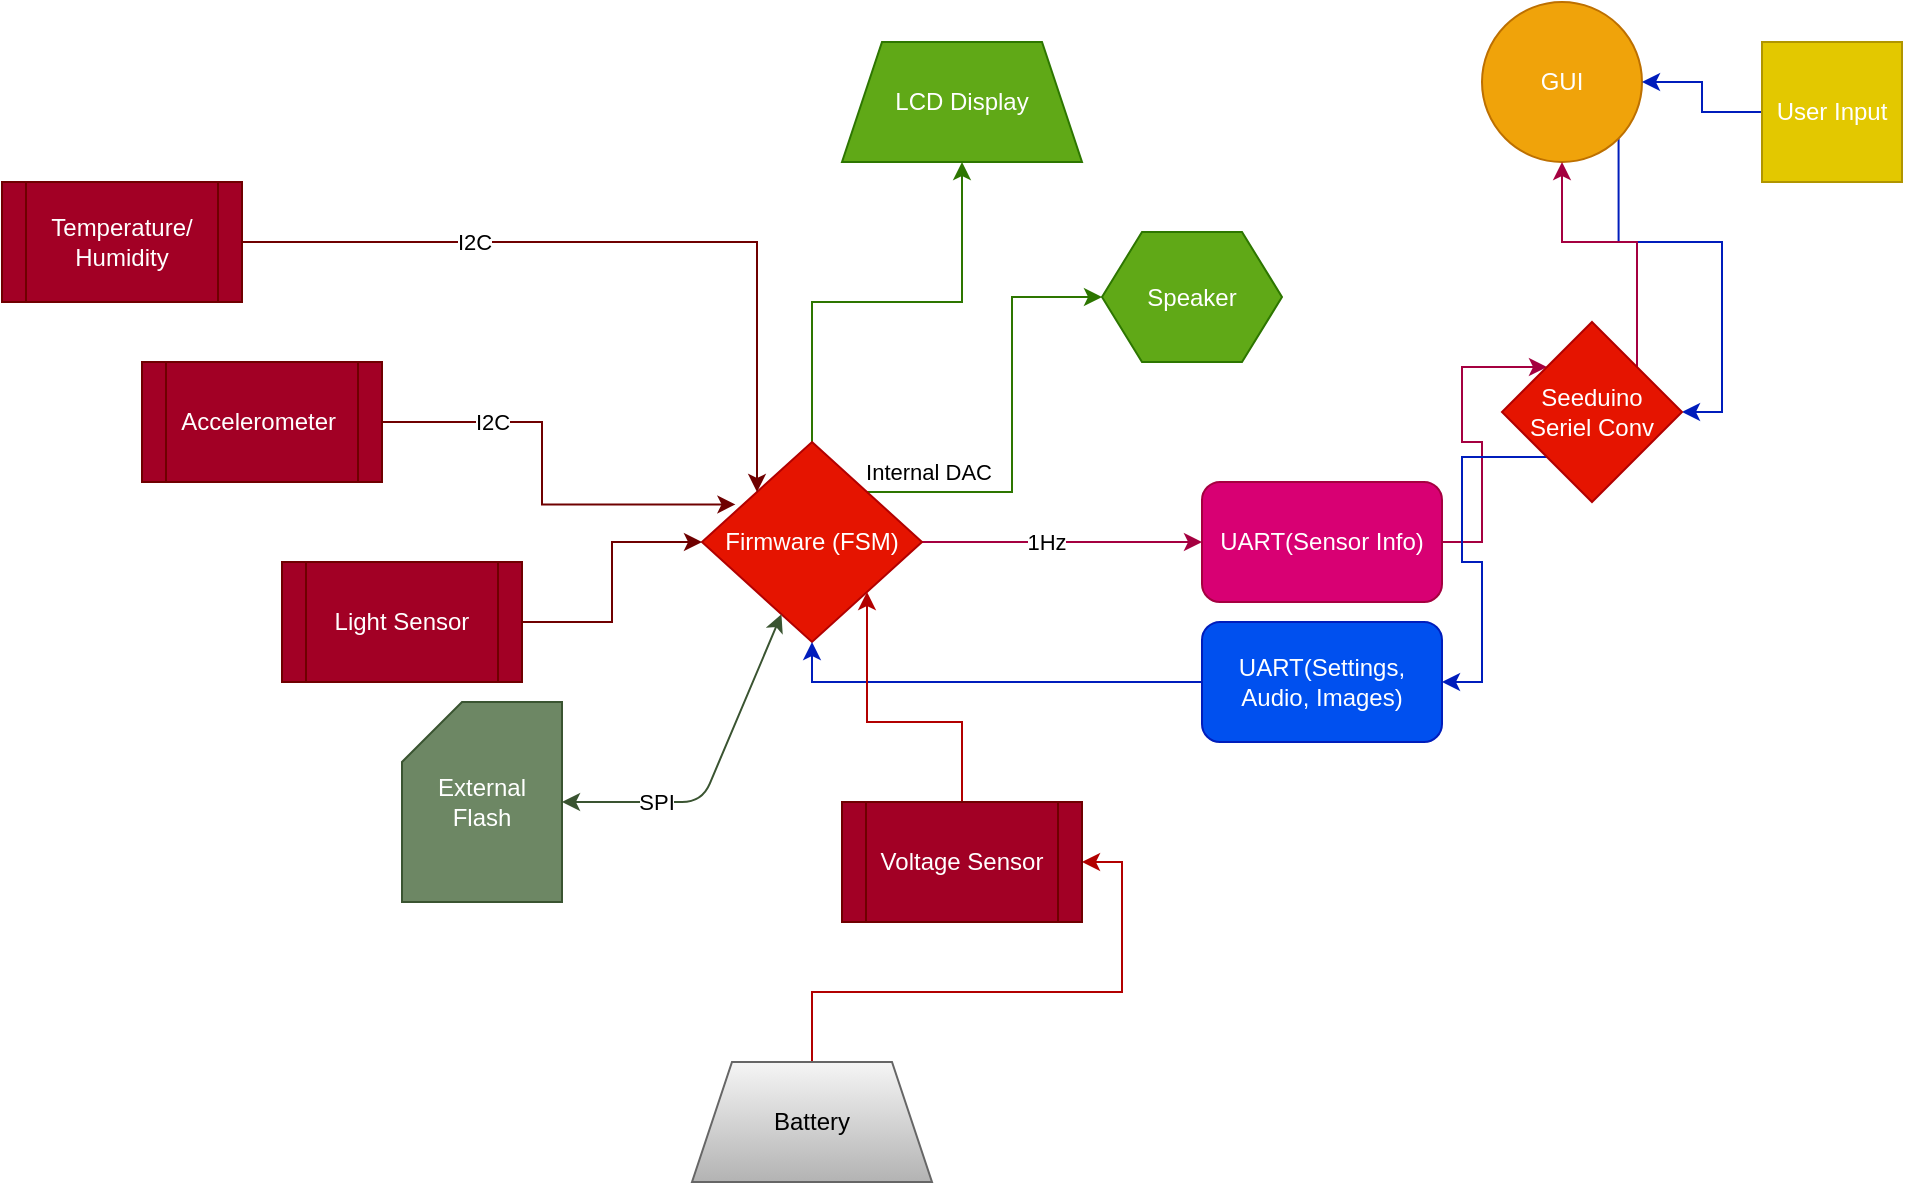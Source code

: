 <mxfile version="13.6.9" type="device"><diagram id="C5RBs43oDa-KdzZeNtuy" name="Page-1"><mxGraphModel dx="1185" dy="603" grid="1" gridSize="10" guides="1" tooltips="1" connect="1" arrows="1" fold="1" page="1" pageScale="1" pageWidth="3300" pageHeight="4681" math="0" shadow="0"><root><mxCell id="WIyWlLk6GJQsqaUBKTNV-0"/><mxCell id="WIyWlLk6GJQsqaUBKTNV-1" parent="WIyWlLk6GJQsqaUBKTNV-0"/><mxCell id="NZGnU2Zu6OyTT6qkTzFh-62" style="edgeStyle=orthogonalEdgeStyle;rounded=0;orthogonalLoop=1;jettySize=auto;html=1;exitX=1;exitY=1;exitDx=0;exitDy=0;entryX=1;entryY=0.5;entryDx=0;entryDy=0;fillColor=#0050ef;strokeColor=#001DBC;" edge="1" parent="WIyWlLk6GJQsqaUBKTNV-1" source="NZGnU2Zu6OyTT6qkTzFh-1" target="NZGnU2Zu6OyTT6qkTzFh-49"><mxGeometry relative="1" as="geometry"/></mxCell><mxCell id="NZGnU2Zu6OyTT6qkTzFh-1" value="GUI" style="ellipse;whiteSpace=wrap;html=1;aspect=fixed;fillColor=#f0a30a;strokeColor=#BD7000;fontColor=#ffffff;" vertex="1" parent="WIyWlLk6GJQsqaUBKTNV-1"><mxGeometry x="880" y="30" width="80" height="80" as="geometry"/></mxCell><mxCell id="NZGnU2Zu6OyTT6qkTzFh-33" style="edgeStyle=orthogonalEdgeStyle;rounded=0;orthogonalLoop=1;jettySize=auto;html=1;exitX=0;exitY=0.5;exitDx=0;exitDy=0;entryX=1;entryY=0.5;entryDx=0;entryDy=0;fillColor=#0050ef;strokeColor=#001DBC;" edge="1" parent="WIyWlLk6GJQsqaUBKTNV-1" source="NZGnU2Zu6OyTT6qkTzFh-2" target="NZGnU2Zu6OyTT6qkTzFh-1"><mxGeometry relative="1" as="geometry"/></mxCell><mxCell id="NZGnU2Zu6OyTT6qkTzFh-2" value="User Input" style="whiteSpace=wrap;html=1;aspect=fixed;fillColor=#e3c800;strokeColor=#B09500;fontColor=#ffffff;" vertex="1" parent="WIyWlLk6GJQsqaUBKTNV-1"><mxGeometry x="1020" y="50" width="70" height="70" as="geometry"/></mxCell><mxCell id="NZGnU2Zu6OyTT6qkTzFh-16" style="edgeStyle=orthogonalEdgeStyle;rounded=0;orthogonalLoop=1;jettySize=auto;html=1;exitX=1;exitY=0.5;exitDx=0;exitDy=0;entryX=0;entryY=0.5;entryDx=0;entryDy=0;fillColor=#d80073;strokeColor=#A50040;" edge="1" parent="WIyWlLk6GJQsqaUBKTNV-1" source="NZGnU2Zu6OyTT6qkTzFh-4" target="NZGnU2Zu6OyTT6qkTzFh-5"><mxGeometry relative="1" as="geometry"/></mxCell><mxCell id="NZGnU2Zu6OyTT6qkTzFh-32" value="1Hz" style="edgeLabel;html=1;align=center;verticalAlign=middle;resizable=0;points=[];" vertex="1" connectable="0" parent="NZGnU2Zu6OyTT6qkTzFh-16"><mxGeometry x="-0.114" relative="1" as="geometry"><mxPoint as="offset"/></mxGeometry></mxCell><mxCell id="NZGnU2Zu6OyTT6qkTzFh-46" style="edgeStyle=orthogonalEdgeStyle;rounded=0;orthogonalLoop=1;jettySize=auto;html=1;exitX=1;exitY=0;exitDx=0;exitDy=0;entryX=0;entryY=0.5;entryDx=0;entryDy=0;fillColor=#60a917;strokeColor=#2D7600;" edge="1" parent="WIyWlLk6GJQsqaUBKTNV-1" source="NZGnU2Zu6OyTT6qkTzFh-4" target="NZGnU2Zu6OyTT6qkTzFh-45"><mxGeometry relative="1" as="geometry"/></mxCell><mxCell id="NZGnU2Zu6OyTT6qkTzFh-47" value="Internal DAC" style="edgeLabel;html=1;align=center;verticalAlign=middle;resizable=0;points=[];" vertex="1" connectable="0" parent="NZGnU2Zu6OyTT6qkTzFh-46"><mxGeometry x="-0.48" relative="1" as="geometry"><mxPoint x="-25.83" y="-10" as="offset"/></mxGeometry></mxCell><mxCell id="NZGnU2Zu6OyTT6qkTzFh-61" style="edgeStyle=orthogonalEdgeStyle;rounded=0;orthogonalLoop=1;jettySize=auto;html=1;exitX=0.5;exitY=0;exitDx=0;exitDy=0;entryX=0.5;entryY=1;entryDx=0;entryDy=0;fillColor=#60a917;strokeColor=#2D7600;" edge="1" parent="WIyWlLk6GJQsqaUBKTNV-1" source="NZGnU2Zu6OyTT6qkTzFh-4" target="NZGnU2Zu6OyTT6qkTzFh-34"><mxGeometry relative="1" as="geometry"/></mxCell><mxCell id="NZGnU2Zu6OyTT6qkTzFh-4" value="Firmware (FSM)" style="rhombus;whiteSpace=wrap;html=1;fillColor=#e51400;strokeColor=#B20000;fontColor=#ffffff;" vertex="1" parent="WIyWlLk6GJQsqaUBKTNV-1"><mxGeometry x="490" y="250" width="110" height="100" as="geometry"/></mxCell><mxCell id="NZGnU2Zu6OyTT6qkTzFh-53" style="edgeStyle=orthogonalEdgeStyle;rounded=0;orthogonalLoop=1;jettySize=auto;html=1;exitX=1;exitY=0.5;exitDx=0;exitDy=0;entryX=0;entryY=0;entryDx=0;entryDy=0;fillColor=#d80073;strokeColor=#A50040;" edge="1" parent="WIyWlLk6GJQsqaUBKTNV-1" source="NZGnU2Zu6OyTT6qkTzFh-5" target="NZGnU2Zu6OyTT6qkTzFh-49"><mxGeometry relative="1" as="geometry"/></mxCell><mxCell id="NZGnU2Zu6OyTT6qkTzFh-5" value="UART(Sensor Info)" style="rounded=1;whiteSpace=wrap;html=1;fillColor=#d80073;strokeColor=#A50040;fontColor=#ffffff;" vertex="1" parent="WIyWlLk6GJQsqaUBKTNV-1"><mxGeometry x="740" y="270" width="120" height="60" as="geometry"/></mxCell><mxCell id="NZGnU2Zu6OyTT6qkTzFh-20" style="edgeStyle=orthogonalEdgeStyle;rounded=0;orthogonalLoop=1;jettySize=auto;html=1;exitX=0;exitY=0.5;exitDx=0;exitDy=0;entryX=0.5;entryY=1;entryDx=0;entryDy=0;fillColor=#0050ef;strokeColor=#001DBC;" edge="1" parent="WIyWlLk6GJQsqaUBKTNV-1" source="NZGnU2Zu6OyTT6qkTzFh-18" target="NZGnU2Zu6OyTT6qkTzFh-4"><mxGeometry relative="1" as="geometry"/></mxCell><mxCell id="NZGnU2Zu6OyTT6qkTzFh-18" value="UART(Settings, Audio, Images)" style="rounded=1;whiteSpace=wrap;html=1;fillColor=#0050ef;strokeColor=#001DBC;fontColor=#ffffff;" vertex="1" parent="WIyWlLk6GJQsqaUBKTNV-1"><mxGeometry x="740" y="340" width="120" height="60" as="geometry"/></mxCell><mxCell id="NZGnU2Zu6OyTT6qkTzFh-29" style="edgeStyle=orthogonalEdgeStyle;rounded=0;orthogonalLoop=1;jettySize=auto;html=1;exitX=1;exitY=0.5;exitDx=0;exitDy=0;entryX=0;entryY=0;entryDx=0;entryDy=0;fillColor=#a20025;strokeColor=#6F0000;" edge="1" parent="WIyWlLk6GJQsqaUBKTNV-1" source="NZGnU2Zu6OyTT6qkTzFh-24" target="NZGnU2Zu6OyTT6qkTzFh-4"><mxGeometry relative="1" as="geometry"/></mxCell><mxCell id="NZGnU2Zu6OyTT6qkTzFh-37" value="I2C" style="edgeLabel;html=1;align=center;verticalAlign=middle;resizable=0;points=[];" vertex="1" connectable="0" parent="NZGnU2Zu6OyTT6qkTzFh-29"><mxGeometry x="-0.393" y="-3" relative="1" as="geometry"><mxPoint y="-3" as="offset"/></mxGeometry></mxCell><mxCell id="NZGnU2Zu6OyTT6qkTzFh-24" value="Temperature/&lt;br&gt;Humidity" style="shape=process;whiteSpace=wrap;html=1;backgroundOutline=1;fillColor=#a20025;strokeColor=#6F0000;fontColor=#ffffff;" vertex="1" parent="WIyWlLk6GJQsqaUBKTNV-1"><mxGeometry x="140" y="120" width="120" height="60" as="geometry"/></mxCell><mxCell id="NZGnU2Zu6OyTT6qkTzFh-30" style="edgeStyle=orthogonalEdgeStyle;rounded=0;orthogonalLoop=1;jettySize=auto;html=1;exitX=1;exitY=0.5;exitDx=0;exitDy=0;fillColor=#a20025;strokeColor=#6F0000;entryX=0.152;entryY=0.312;entryDx=0;entryDy=0;entryPerimeter=0;" edge="1" parent="WIyWlLk6GJQsqaUBKTNV-1" source="NZGnU2Zu6OyTT6qkTzFh-25" target="NZGnU2Zu6OyTT6qkTzFh-4"><mxGeometry relative="1" as="geometry"><mxPoint x="440" y="275" as="targetPoint"/></mxGeometry></mxCell><mxCell id="NZGnU2Zu6OyTT6qkTzFh-38" value="I2C" style="edgeLabel;html=1;align=center;verticalAlign=middle;resizable=0;points=[];" vertex="1" connectable="0" parent="NZGnU2Zu6OyTT6qkTzFh-30"><mxGeometry x="-0.497" relative="1" as="geometry"><mxPoint as="offset"/></mxGeometry></mxCell><mxCell id="NZGnU2Zu6OyTT6qkTzFh-25" value="Accelerometer&amp;nbsp;" style="shape=process;whiteSpace=wrap;html=1;backgroundOutline=1;fillColor=#a20025;strokeColor=#6F0000;fontColor=#ffffff;" vertex="1" parent="WIyWlLk6GJQsqaUBKTNV-1"><mxGeometry x="210" y="210" width="120" height="60" as="geometry"/></mxCell><mxCell id="NZGnU2Zu6OyTT6qkTzFh-31" style="edgeStyle=orthogonalEdgeStyle;rounded=0;orthogonalLoop=1;jettySize=auto;html=1;exitX=1;exitY=0.5;exitDx=0;exitDy=0;entryX=0;entryY=0.5;entryDx=0;entryDy=0;fillColor=#a20025;strokeColor=#6F0000;" edge="1" parent="WIyWlLk6GJQsqaUBKTNV-1" source="NZGnU2Zu6OyTT6qkTzFh-27" target="NZGnU2Zu6OyTT6qkTzFh-4"><mxGeometry relative="1" as="geometry"/></mxCell><mxCell id="NZGnU2Zu6OyTT6qkTzFh-27" value="Light Sensor" style="shape=process;whiteSpace=wrap;html=1;backgroundOutline=1;fillColor=#a20025;strokeColor=#6F0000;fontColor=#ffffff;" vertex="1" parent="WIyWlLk6GJQsqaUBKTNV-1"><mxGeometry x="280" y="310" width="120" height="60" as="geometry"/></mxCell><mxCell id="NZGnU2Zu6OyTT6qkTzFh-34" value="LCD Display" style="shape=trapezoid;perimeter=trapezoidPerimeter;whiteSpace=wrap;html=1;fixedSize=1;fillColor=#60a917;strokeColor=#2D7600;fontColor=#ffffff;" vertex="1" parent="WIyWlLk6GJQsqaUBKTNV-1"><mxGeometry x="560" y="50" width="120" height="60" as="geometry"/></mxCell><mxCell id="NZGnU2Zu6OyTT6qkTzFh-42" value="" style="endArrow=classic;startArrow=classic;html=1;fillColor=#6d8764;strokeColor=#3A5431;exitX=1;exitY=0.5;exitDx=0;exitDy=0;exitPerimeter=0;" edge="1" parent="WIyWlLk6GJQsqaUBKTNV-1" source="NZGnU2Zu6OyTT6qkTzFh-56" target="NZGnU2Zu6OyTT6qkTzFh-4"><mxGeometry width="50" height="50" relative="1" as="geometry"><mxPoint x="440" y="440" as="sourcePoint"/><mxPoint x="430" y="400" as="targetPoint"/><Array as="points"><mxPoint x="420" y="430"/><mxPoint x="490" y="430"/></Array></mxGeometry></mxCell><mxCell id="NZGnU2Zu6OyTT6qkTzFh-43" value="SPI" style="edgeLabel;html=1;align=center;verticalAlign=middle;resizable=0;points=[];" vertex="1" connectable="0" parent="NZGnU2Zu6OyTT6qkTzFh-42"><mxGeometry x="-0.459" relative="1" as="geometry"><mxPoint as="offset"/></mxGeometry></mxCell><mxCell id="NZGnU2Zu6OyTT6qkTzFh-45" value="Speaker" style="shape=hexagon;perimeter=hexagonPerimeter2;whiteSpace=wrap;html=1;fixedSize=1;fillColor=#60a917;strokeColor=#2D7600;fontColor=#ffffff;" vertex="1" parent="WIyWlLk6GJQsqaUBKTNV-1"><mxGeometry x="690" y="145" width="90" height="65" as="geometry"/></mxCell><mxCell id="NZGnU2Zu6OyTT6qkTzFh-50" style="edgeStyle=orthogonalEdgeStyle;rounded=0;orthogonalLoop=1;jettySize=auto;html=1;exitX=1;exitY=0;exitDx=0;exitDy=0;entryX=0.5;entryY=1;entryDx=0;entryDy=0;fillColor=#d80073;strokeColor=#A50040;" edge="1" parent="WIyWlLk6GJQsqaUBKTNV-1" source="NZGnU2Zu6OyTT6qkTzFh-49" target="NZGnU2Zu6OyTT6qkTzFh-1"><mxGeometry relative="1" as="geometry"><mxPoint x="927.5" y="305" as="sourcePoint"/></mxGeometry></mxCell><mxCell id="NZGnU2Zu6OyTT6qkTzFh-54" style="edgeStyle=orthogonalEdgeStyle;rounded=0;orthogonalLoop=1;jettySize=auto;html=1;exitX=0;exitY=1;exitDx=0;exitDy=0;entryX=1;entryY=0.5;entryDx=0;entryDy=0;fillColor=#0050ef;strokeColor=#001DBC;" edge="1" parent="WIyWlLk6GJQsqaUBKTNV-1" source="NZGnU2Zu6OyTT6qkTzFh-49" target="NZGnU2Zu6OyTT6qkTzFh-18"><mxGeometry relative="1" as="geometry"/></mxCell><mxCell id="NZGnU2Zu6OyTT6qkTzFh-49" value="Seeduino&lt;br&gt;Seriel Conv" style="rhombus;whiteSpace=wrap;html=1;fillColor=#e51400;strokeColor=#B20000;fontColor=#ffffff;" vertex="1" parent="WIyWlLk6GJQsqaUBKTNV-1"><mxGeometry x="890" y="190" width="90" height="90" as="geometry"/></mxCell><mxCell id="NZGnU2Zu6OyTT6qkTzFh-56" value="External&lt;br&gt;Flash" style="shape=card;whiteSpace=wrap;html=1;fillColor=#6d8764;strokeColor=#3A5431;fontColor=#ffffff;" vertex="1" parent="WIyWlLk6GJQsqaUBKTNV-1"><mxGeometry x="340" y="380" width="80" height="100" as="geometry"/></mxCell><mxCell id="NZGnU2Zu6OyTT6qkTzFh-59" style="edgeStyle=orthogonalEdgeStyle;rounded=0;orthogonalLoop=1;jettySize=auto;html=1;exitX=0.5;exitY=0;exitDx=0;exitDy=0;entryX=1;entryY=0.5;entryDx=0;entryDy=0;fillColor=#e51400;strokeColor=#B20000;" edge="1" parent="WIyWlLk6GJQsqaUBKTNV-1" source="NZGnU2Zu6OyTT6qkTzFh-57" target="NZGnU2Zu6OyTT6qkTzFh-58"><mxGeometry relative="1" as="geometry"/></mxCell><mxCell id="NZGnU2Zu6OyTT6qkTzFh-57" value="Battery" style="shape=trapezoid;perimeter=trapezoidPerimeter;whiteSpace=wrap;html=1;fixedSize=1;fillColor=#f5f5f5;strokeColor=#666666;gradientColor=#b3b3b3;" vertex="1" parent="WIyWlLk6GJQsqaUBKTNV-1"><mxGeometry x="485" y="560" width="120" height="60" as="geometry"/></mxCell><mxCell id="NZGnU2Zu6OyTT6qkTzFh-60" style="edgeStyle=orthogonalEdgeStyle;rounded=0;orthogonalLoop=1;jettySize=auto;html=1;exitX=0.5;exitY=0;exitDx=0;exitDy=0;entryX=1;entryY=1;entryDx=0;entryDy=0;fillColor=#e51400;strokeColor=#B20000;" edge="1" parent="WIyWlLk6GJQsqaUBKTNV-1" source="NZGnU2Zu6OyTT6qkTzFh-58" target="NZGnU2Zu6OyTT6qkTzFh-4"><mxGeometry relative="1" as="geometry"/></mxCell><mxCell id="NZGnU2Zu6OyTT6qkTzFh-58" value="Voltage Sensor" style="shape=process;whiteSpace=wrap;html=1;backgroundOutline=1;fillColor=#a20025;strokeColor=#6F0000;fontColor=#ffffff;" vertex="1" parent="WIyWlLk6GJQsqaUBKTNV-1"><mxGeometry x="560" y="430" width="120" height="60" as="geometry"/></mxCell></root></mxGraphModel></diagram></mxfile>